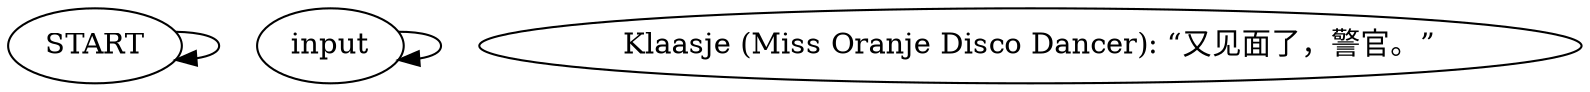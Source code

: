 # WHIRLING F3 / KLAASJE barks
# KOSMOS! INCLUDES VO!
# ==================================================
digraph G {
	  0 [label="START"];
	  1 [label="input"];
	  2 [label="Klaasje (Miss Oranje Disco Dancer): “又见面了，警官。”"];
	  0 -> 0
	  1 -> 1
}


